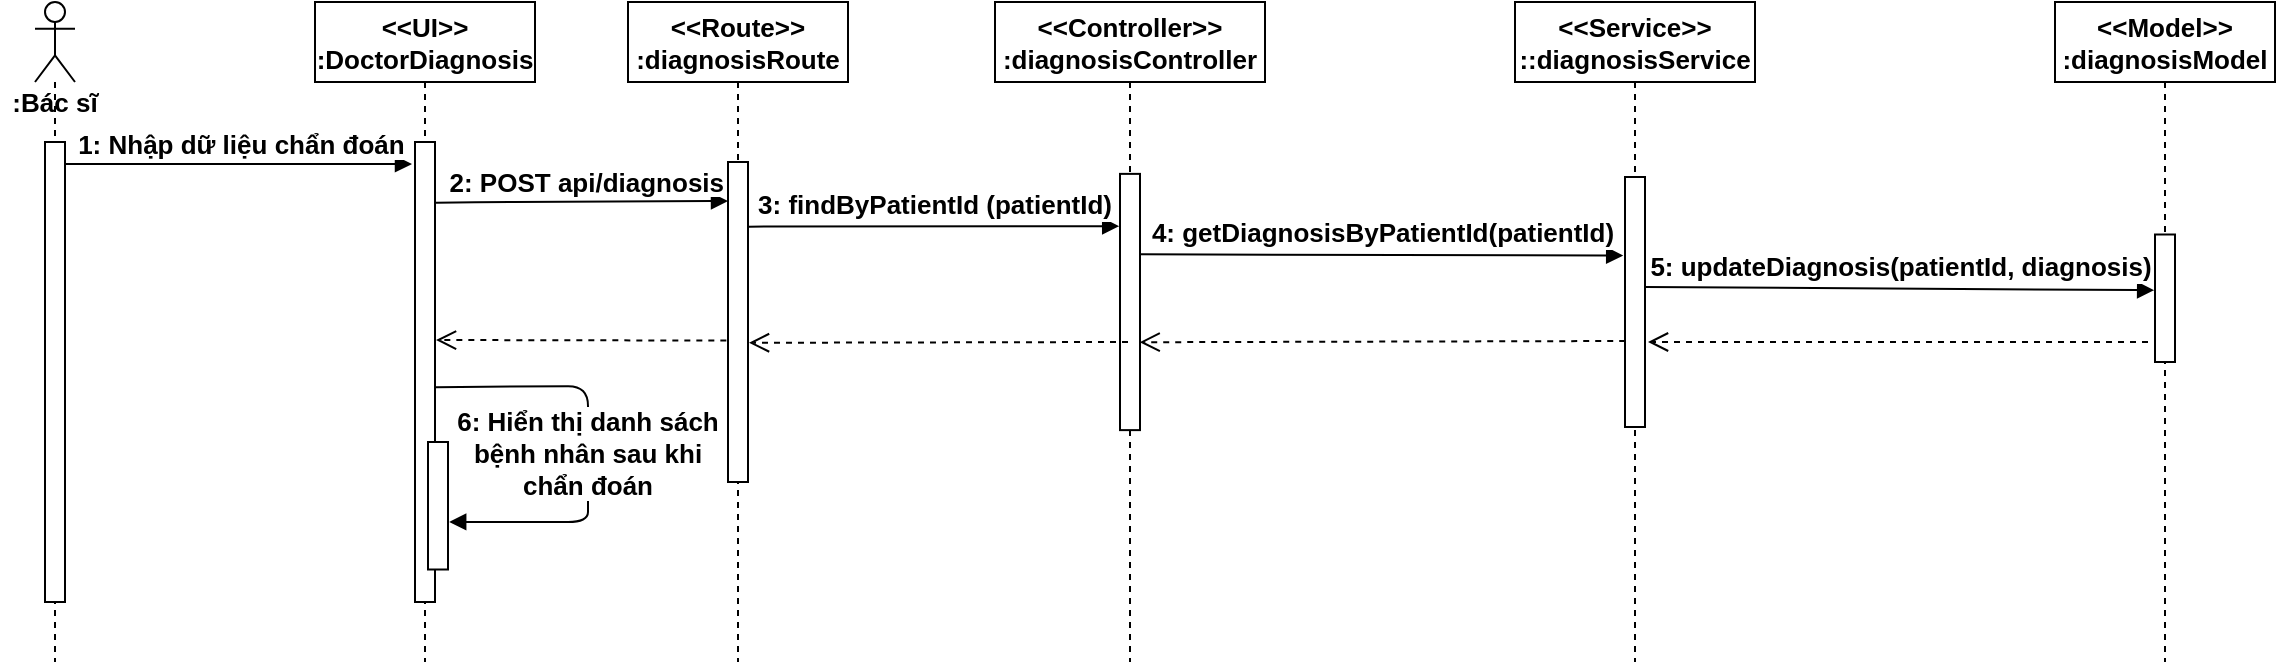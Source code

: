 <mxfile version="14.7.8" type="device"><diagram id="kgpKYQtTHZ0yAKxKKP6v" name="Page-1"><mxGraphModel dx="1422" dy="737" grid="1" gridSize="10" guides="1" tooltips="1" connect="1" arrows="1" fold="1" page="1" pageScale="1" pageWidth="1169" pageHeight="827" math="0" shadow="0"><root><mxCell id="0"/><mxCell id="1" parent="0"/><mxCell id="PDACvtQ-0vK-lHTEoFzR-11" value="" style="shape=umlLifeline;participant=umlActor;perimeter=lifelinePerimeter;whiteSpace=wrap;html=1;container=1;collapsible=0;recursiveResize=0;verticalAlign=top;spacingTop=36;outlineConnect=0;fontSize=13;fontStyle=1" parent="1" vertex="1"><mxGeometry x="33.5" y="70" width="20" height="330" as="geometry"/></mxCell><mxCell id="3nuBFxr9cyL0pnOWT2aG-1" value="&lt;&lt;UI&gt;&gt;&#10;:DoctorDiagnosis" style="shape=umlLifeline;perimeter=lifelinePerimeter;container=1;collapsible=0;recursiveResize=0;rounded=0;shadow=0;strokeWidth=1;fontSize=13;fontStyle=1" parent="1" vertex="1"><mxGeometry x="173.5" y="70" width="110" height="330" as="geometry"/></mxCell><mxCell id="3nuBFxr9cyL0pnOWT2aG-2" value="" style="points=[];perimeter=orthogonalPerimeter;rounded=0;shadow=0;strokeWidth=1;fontSize=13;fontStyle=1" parent="3nuBFxr9cyL0pnOWT2aG-1" vertex="1"><mxGeometry x="50" y="70" width="10" height="230" as="geometry"/></mxCell><mxCell id="3nuBFxr9cyL0pnOWT2aG-9" value="6: Hiển thị danh sách &#10;bệnh nhân sau khi&#10;chẩn đoán" style="verticalAlign=bottom;endArrow=block;shadow=0;strokeWidth=1;fontSize=13;fontStyle=1;exitX=1.021;exitY=0.533;exitDx=0;exitDy=0;exitPerimeter=0;entryX=1.06;entryY=0.627;entryDx=0;entryDy=0;entryPerimeter=0;" parent="1" source="3nuBFxr9cyL0pnOWT2aG-2" target="PDACvtQ-0vK-lHTEoFzR-45" edge="1"><mxGeometry x="0.275" relative="1" as="geometry"><mxPoint x="470" y="500" as="sourcePoint"/><mxPoint x="270" y="500" as="targetPoint"/><Array as="points"><mxPoint x="310" y="262"/><mxPoint x="310" y="310"/><mxPoint x="310" y="330"/></Array><mxPoint as="offset"/></mxGeometry></mxCell><mxCell id="PDACvtQ-0vK-lHTEoFzR-1" value="&lt;&lt;Controller&gt;&gt;&#10;:diagnosisController" style="shape=umlLifeline;perimeter=lifelinePerimeter;container=1;collapsible=0;recursiveResize=0;rounded=0;shadow=0;strokeWidth=1;fontSize=13;fontStyle=1" parent="1" vertex="1"><mxGeometry x="513.5" y="70" width="135" height="330" as="geometry"/></mxCell><mxCell id="PDACvtQ-0vK-lHTEoFzR-2" value="" style="points=[];perimeter=orthogonalPerimeter;rounded=0;shadow=0;strokeWidth=1;fontSize=13;fontStyle=1" parent="PDACvtQ-0vK-lHTEoFzR-1" vertex="1"><mxGeometry x="62.5" y="85.94" width="10" height="128.12" as="geometry"/></mxCell><mxCell id="PDACvtQ-0vK-lHTEoFzR-3" value="&lt;&lt;Service&gt;&gt;&#10;::diagnosisService" style="shape=umlLifeline;perimeter=lifelinePerimeter;container=1;collapsible=0;recursiveResize=0;rounded=0;shadow=0;strokeWidth=1;fontSize=13;fontStyle=1" parent="1" vertex="1"><mxGeometry x="773.5" y="70" width="120" height="330" as="geometry"/></mxCell><mxCell id="PDACvtQ-0vK-lHTEoFzR-4" value="" style="points=[];perimeter=orthogonalPerimeter;rounded=0;shadow=0;strokeWidth=1;fontSize=13;fontStyle=1" parent="PDACvtQ-0vK-lHTEoFzR-3" vertex="1"><mxGeometry x="55" y="87.5" width="10" height="125" as="geometry"/></mxCell><mxCell id="PDACvtQ-0vK-lHTEoFzR-5" value="&lt;&lt;Model&gt;&gt;&#10;:diagnosisModel" style="shape=umlLifeline;perimeter=lifelinePerimeter;container=1;collapsible=0;recursiveResize=0;rounded=0;shadow=0;strokeWidth=1;fontSize=13;fontStyle=1" parent="1" vertex="1"><mxGeometry x="1043.5" y="70" width="110" height="330" as="geometry"/></mxCell><mxCell id="PDACvtQ-0vK-lHTEoFzR-6" value="" style="points=[];perimeter=orthogonalPerimeter;rounded=0;shadow=0;strokeWidth=1;fontSize=13;fontStyle=1" parent="PDACvtQ-0vK-lHTEoFzR-5" vertex="1"><mxGeometry x="50" y="116.25" width="10" height="63.75" as="geometry"/></mxCell><mxCell id="PDACvtQ-0vK-lHTEoFzR-7" value="" style="points=[];perimeter=orthogonalPerimeter;rounded=0;shadow=0;strokeWidth=1;fontSize=13;fontStyle=1" parent="1" vertex="1"><mxGeometry x="38.5" y="140" width="10" height="230" as="geometry"/></mxCell><mxCell id="PDACvtQ-0vK-lHTEoFzR-13" value=":Bác sĩ" style="text;html=1;strokeColor=none;fillColor=none;align=center;verticalAlign=middle;whiteSpace=wrap;rounded=0;fontSize=13;fontStyle=1" parent="1" vertex="1"><mxGeometry x="16" y="110" width="55" height="20" as="geometry"/></mxCell><mxCell id="PDACvtQ-0vK-lHTEoFzR-18" value="1: Nhập dữ liệu chẩn đoán " style="verticalAlign=bottom;endArrow=block;shadow=0;strokeWidth=1;fontSize=13;fontStyle=1;" parent="1" edge="1"><mxGeometry x="0.032" relative="1" as="geometry"><mxPoint x="49" y="151" as="sourcePoint"/><mxPoint x="222" y="151" as="targetPoint"/><Array as="points"/><mxPoint as="offset"/></mxGeometry></mxCell><mxCell id="PDACvtQ-0vK-lHTEoFzR-21" value="2: POST api/diagnosis" style="verticalAlign=bottom;endArrow=block;shadow=0;strokeWidth=1;fontSize=13;fontStyle=1;exitX=1.04;exitY=0.132;exitDx=0;exitDy=0;exitPerimeter=0;entryX=0;entryY=0.122;entryDx=0;entryDy=0;entryPerimeter=0;" parent="1" source="3nuBFxr9cyL0pnOWT2aG-2" target="3nuBFxr9cyL0pnOWT2aG-6" edge="1"><mxGeometry x="0.032" relative="1" as="geometry"><mxPoint x="58.88" y="159.44" as="sourcePoint"/><mxPoint x="383.5" y="170" as="targetPoint"/><Array as="points"><mxPoint x="263.5" y="170"/></Array><mxPoint as="offset"/></mxGeometry></mxCell><mxCell id="3nuBFxr9cyL0pnOWT2aG-5" value="&lt;&lt;Route&gt;&gt;&#10;:diagnosisRoute" style="shape=umlLifeline;perimeter=lifelinePerimeter;container=1;collapsible=0;recursiveResize=0;rounded=0;shadow=0;strokeWidth=1;fontSize=13;fontStyle=1" parent="1" vertex="1"><mxGeometry x="330" y="70" width="110" height="330" as="geometry"/></mxCell><mxCell id="3nuBFxr9cyL0pnOWT2aG-6" value="" style="points=[];perimeter=orthogonalPerimeter;rounded=0;shadow=0;strokeWidth=1;fontSize=13;fontStyle=1" parent="3nuBFxr9cyL0pnOWT2aG-5" vertex="1"><mxGeometry x="50" y="80" width="10" height="160" as="geometry"/></mxCell><mxCell id="PDACvtQ-0vK-lHTEoFzR-34" value="3: findByPatientId (patientId)" style="html=1;verticalAlign=bottom;endArrow=block;fontSize=13;entryX=-0.039;entryY=0.204;entryDx=0;entryDy=0;entryPerimeter=0;exitX=1.044;exitY=0.202;exitDx=0;exitDy=0;exitPerimeter=0;fontStyle=1" parent="1" source="3nuBFxr9cyL0pnOWT2aG-6" target="PDACvtQ-0vK-lHTEoFzR-2" edge="1"><mxGeometry width="80" relative="1" as="geometry"><mxPoint x="393.5" y="180" as="sourcePoint"/><mxPoint x="563.5" y="180" as="targetPoint"/></mxGeometry></mxCell><mxCell id="PDACvtQ-0vK-lHTEoFzR-38" value="4: getDiagnosisByPatientId(patientId)" style="html=1;verticalAlign=bottom;endArrow=block;fontSize=13;fontStyle=1;exitX=1.047;exitY=0.314;exitDx=0;exitDy=0;exitPerimeter=0;entryX=-0.09;entryY=0.314;entryDx=0;entryDy=0;entryPerimeter=0;" parent="1" source="PDACvtQ-0vK-lHTEoFzR-2" target="PDACvtQ-0vK-lHTEoFzR-4" edge="1"><mxGeometry width="80" relative="1" as="geometry"><mxPoint x="603.5" y="200" as="sourcePoint"/><mxPoint x="843.5" y="200" as="targetPoint"/></mxGeometry></mxCell><mxCell id="PDACvtQ-0vK-lHTEoFzR-39" value="5: updateDiagnosis(patientId, diagnosis)" style="html=1;verticalAlign=bottom;endArrow=block;fontSize=13;fontStyle=1;exitX=0.971;exitY=0.44;exitDx=0;exitDy=0;exitPerimeter=0;entryX=-0.042;entryY=0.437;entryDx=0;entryDy=0;entryPerimeter=0;" parent="1" source="PDACvtQ-0vK-lHTEoFzR-4" target="PDACvtQ-0vK-lHTEoFzR-6" edge="1"><mxGeometry width="80" relative="1" as="geometry"><mxPoint x="596.47" y="210.24" as="sourcePoint"/><mxPoint x="837.6" y="210.24" as="targetPoint"/></mxGeometry></mxCell><mxCell id="PDACvtQ-0vK-lHTEoFzR-40" value="" style="verticalAlign=bottom;endArrow=open;dashed=1;endSize=8;exitX=-0.35;exitY=0.843;shadow=0;strokeWidth=1;fontSize=13;fontStyle=1;exitDx=0;exitDy=0;exitPerimeter=0;" parent="1" source="PDACvtQ-0vK-lHTEoFzR-6" edge="1"><mxGeometry relative="1" as="geometry"><mxPoint x="840" y="240" as="targetPoint"/><mxPoint x="393.5" y="312" as="sourcePoint"/></mxGeometry></mxCell><mxCell id="PDACvtQ-0vK-lHTEoFzR-41" value="" style="verticalAlign=bottom;endArrow=open;dashed=1;endSize=8;exitX=0.011;exitY=0.656;shadow=0;strokeWidth=1;fontSize=13;fontStyle=1;exitDx=0;exitDy=0;exitPerimeter=0;entryX=0.983;entryY=0.657;entryDx=0;entryDy=0;entryPerimeter=0;" parent="1" source="PDACvtQ-0vK-lHTEoFzR-4" target="PDACvtQ-0vK-lHTEoFzR-2" edge="1"><mxGeometry x="-0.02" y="120" relative="1" as="geometry"><mxPoint x="590" y="242" as="targetPoint"/><mxPoint x="403.5" y="322" as="sourcePoint"/><mxPoint as="offset"/></mxGeometry></mxCell><mxCell id="PDACvtQ-0vK-lHTEoFzR-42" value="" style="verticalAlign=bottom;endArrow=open;dashed=1;endSize=8;exitX=0.4;exitY=0.656;shadow=0;strokeWidth=1;fontSize=13;fontStyle=1;exitDx=0;exitDy=0;exitPerimeter=0;entryX=1.05;entryY=0.565;entryDx=0;entryDy=0;entryPerimeter=0;" parent="1" source="PDACvtQ-0vK-lHTEoFzR-2" target="3nuBFxr9cyL0pnOWT2aG-6" edge="1"><mxGeometry relative="1" as="geometry"><mxPoint x="420" y="240" as="targetPoint"/><mxPoint x="570" y="240" as="sourcePoint"/></mxGeometry></mxCell><mxCell id="PDACvtQ-0vK-lHTEoFzR-43" value="" style="verticalAlign=bottom;endArrow=open;dashed=1;endSize=8;exitX=-0.083;exitY=0.558;shadow=0;strokeWidth=1;fontSize=13;fontStyle=1;exitDx=0;exitDy=0;exitPerimeter=0;" parent="1" source="3nuBFxr9cyL0pnOWT2aG-6" edge="1"><mxGeometry relative="1" as="geometry"><mxPoint x="234" y="239" as="targetPoint"/><mxPoint x="393.5" y="312.0" as="sourcePoint"/></mxGeometry></mxCell><mxCell id="PDACvtQ-0vK-lHTEoFzR-45" value="" style="points=[];perimeter=orthogonalPerimeter;rounded=0;shadow=0;strokeWidth=1;fontSize=13;fontStyle=1" parent="1" vertex="1"><mxGeometry x="230" y="290" width="10" height="63.75" as="geometry"/></mxCell></root></mxGraphModel></diagram></mxfile>